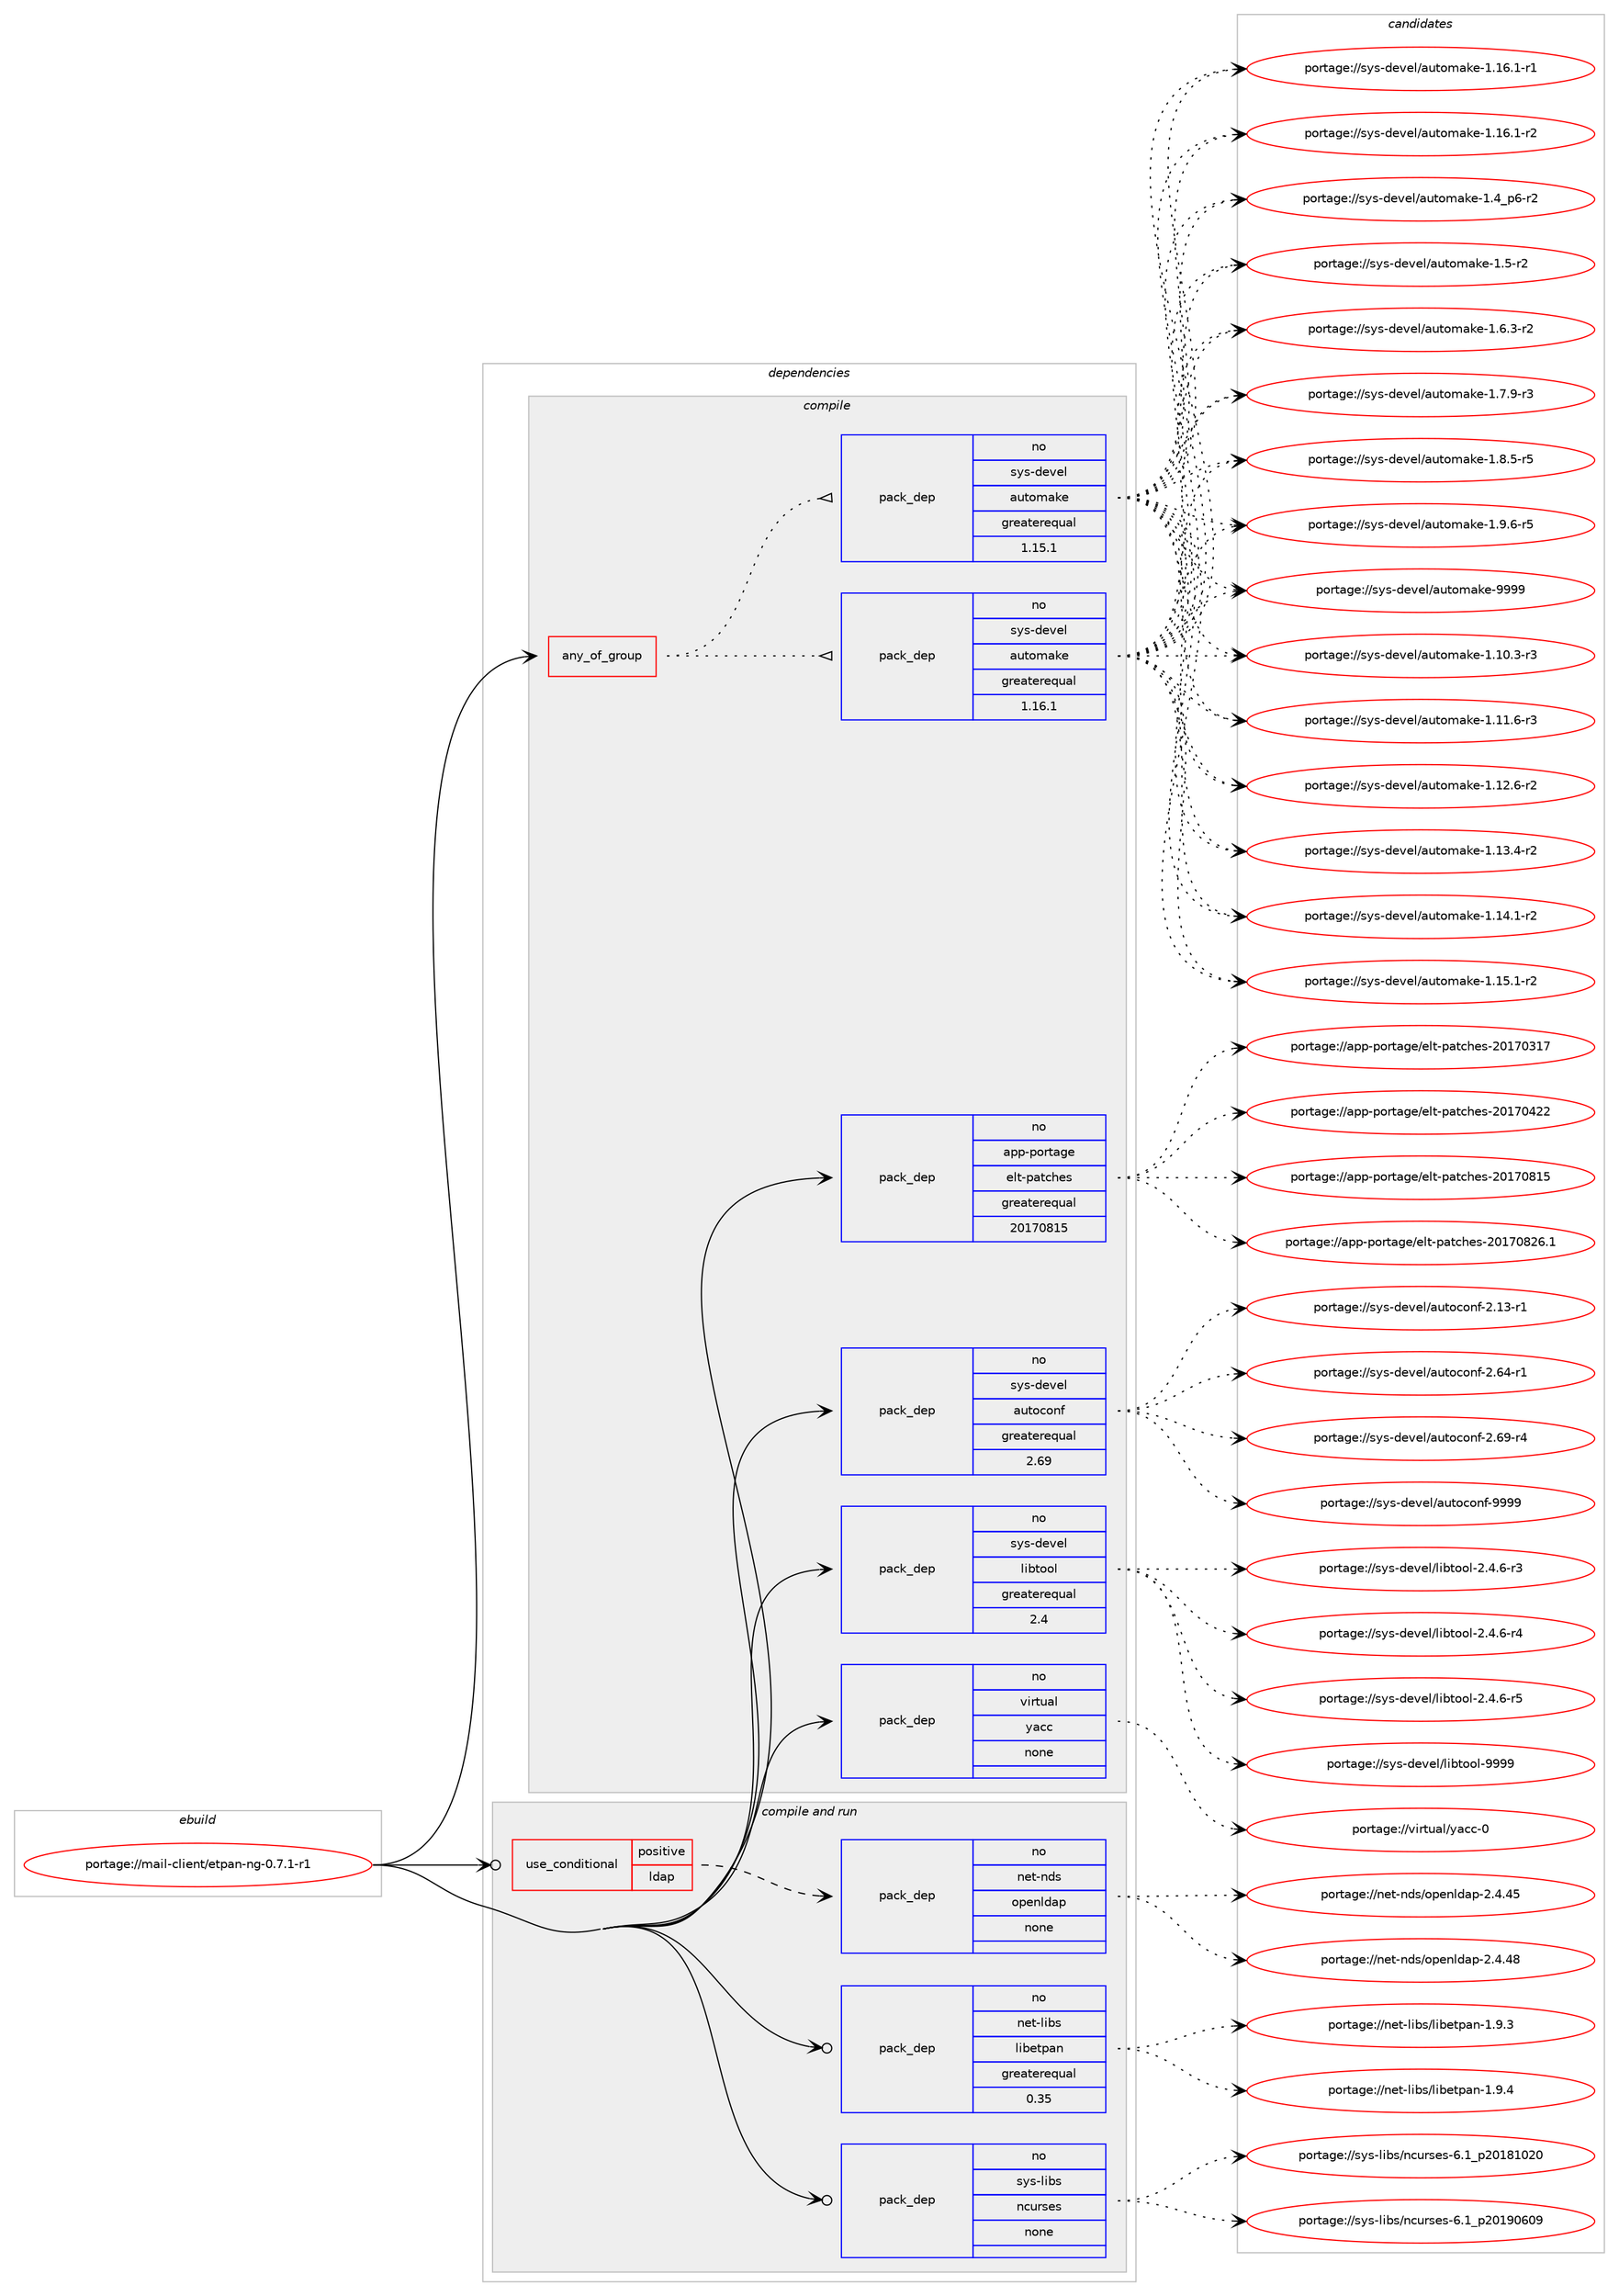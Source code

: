 digraph prolog {

# *************
# Graph options
# *************

newrank=true;
concentrate=true;
compound=true;
graph [rankdir=LR,fontname=Helvetica,fontsize=10,ranksep=1.5];#, ranksep=2.5, nodesep=0.2];
edge  [arrowhead=vee];
node  [fontname=Helvetica,fontsize=10];

# **********
# The ebuild
# **********

subgraph cluster_leftcol {
color=gray;
rank=same;
label=<<i>ebuild</i>>;
id [label="portage://mail-client/etpan-ng-0.7.1-r1", color=red, width=4, href="../mail-client/etpan-ng-0.7.1-r1.svg"];
}

# ****************
# The dependencies
# ****************

subgraph cluster_midcol {
color=gray;
label=<<i>dependencies</i>>;
subgraph cluster_compile {
fillcolor="#eeeeee";
style=filled;
label=<<i>compile</i>>;
subgraph any4732 {
dependency304074 [label=<<TABLE BORDER="0" CELLBORDER="1" CELLSPACING="0" CELLPADDING="4"><TR><TD CELLPADDING="10">any_of_group</TD></TR></TABLE>>, shape=none, color=red];subgraph pack222845 {
dependency304075 [label=<<TABLE BORDER="0" CELLBORDER="1" CELLSPACING="0" CELLPADDING="4" WIDTH="220"><TR><TD ROWSPAN="6" CELLPADDING="30">pack_dep</TD></TR><TR><TD WIDTH="110">no</TD></TR><TR><TD>sys-devel</TD></TR><TR><TD>automake</TD></TR><TR><TD>greaterequal</TD></TR><TR><TD>1.16.1</TD></TR></TABLE>>, shape=none, color=blue];
}
dependency304074:e -> dependency304075:w [weight=20,style="dotted",arrowhead="oinv"];
subgraph pack222846 {
dependency304076 [label=<<TABLE BORDER="0" CELLBORDER="1" CELLSPACING="0" CELLPADDING="4" WIDTH="220"><TR><TD ROWSPAN="6" CELLPADDING="30">pack_dep</TD></TR><TR><TD WIDTH="110">no</TD></TR><TR><TD>sys-devel</TD></TR><TR><TD>automake</TD></TR><TR><TD>greaterequal</TD></TR><TR><TD>1.15.1</TD></TR></TABLE>>, shape=none, color=blue];
}
dependency304074:e -> dependency304076:w [weight=20,style="dotted",arrowhead="oinv"];
}
id:e -> dependency304074:w [weight=20,style="solid",arrowhead="vee"];
subgraph pack222847 {
dependency304077 [label=<<TABLE BORDER="0" CELLBORDER="1" CELLSPACING="0" CELLPADDING="4" WIDTH="220"><TR><TD ROWSPAN="6" CELLPADDING="30">pack_dep</TD></TR><TR><TD WIDTH="110">no</TD></TR><TR><TD>app-portage</TD></TR><TR><TD>elt-patches</TD></TR><TR><TD>greaterequal</TD></TR><TR><TD>20170815</TD></TR></TABLE>>, shape=none, color=blue];
}
id:e -> dependency304077:w [weight=20,style="solid",arrowhead="vee"];
subgraph pack222848 {
dependency304078 [label=<<TABLE BORDER="0" CELLBORDER="1" CELLSPACING="0" CELLPADDING="4" WIDTH="220"><TR><TD ROWSPAN="6" CELLPADDING="30">pack_dep</TD></TR><TR><TD WIDTH="110">no</TD></TR><TR><TD>sys-devel</TD></TR><TR><TD>autoconf</TD></TR><TR><TD>greaterequal</TD></TR><TR><TD>2.69</TD></TR></TABLE>>, shape=none, color=blue];
}
id:e -> dependency304078:w [weight=20,style="solid",arrowhead="vee"];
subgraph pack222849 {
dependency304079 [label=<<TABLE BORDER="0" CELLBORDER="1" CELLSPACING="0" CELLPADDING="4" WIDTH="220"><TR><TD ROWSPAN="6" CELLPADDING="30">pack_dep</TD></TR><TR><TD WIDTH="110">no</TD></TR><TR><TD>sys-devel</TD></TR><TR><TD>libtool</TD></TR><TR><TD>greaterequal</TD></TR><TR><TD>2.4</TD></TR></TABLE>>, shape=none, color=blue];
}
id:e -> dependency304079:w [weight=20,style="solid",arrowhead="vee"];
subgraph pack222850 {
dependency304080 [label=<<TABLE BORDER="0" CELLBORDER="1" CELLSPACING="0" CELLPADDING="4" WIDTH="220"><TR><TD ROWSPAN="6" CELLPADDING="30">pack_dep</TD></TR><TR><TD WIDTH="110">no</TD></TR><TR><TD>virtual</TD></TR><TR><TD>yacc</TD></TR><TR><TD>none</TD></TR><TR><TD></TD></TR></TABLE>>, shape=none, color=blue];
}
id:e -> dependency304080:w [weight=20,style="solid",arrowhead="vee"];
}
subgraph cluster_compileandrun {
fillcolor="#eeeeee";
style=filled;
label=<<i>compile and run</i>>;
subgraph cond76396 {
dependency304081 [label=<<TABLE BORDER="0" CELLBORDER="1" CELLSPACING="0" CELLPADDING="4"><TR><TD ROWSPAN="3" CELLPADDING="10">use_conditional</TD></TR><TR><TD>positive</TD></TR><TR><TD>ldap</TD></TR></TABLE>>, shape=none, color=red];
subgraph pack222851 {
dependency304082 [label=<<TABLE BORDER="0" CELLBORDER="1" CELLSPACING="0" CELLPADDING="4" WIDTH="220"><TR><TD ROWSPAN="6" CELLPADDING="30">pack_dep</TD></TR><TR><TD WIDTH="110">no</TD></TR><TR><TD>net-nds</TD></TR><TR><TD>openldap</TD></TR><TR><TD>none</TD></TR><TR><TD></TD></TR></TABLE>>, shape=none, color=blue];
}
dependency304081:e -> dependency304082:w [weight=20,style="dashed",arrowhead="vee"];
}
id:e -> dependency304081:w [weight=20,style="solid",arrowhead="odotvee"];
subgraph pack222852 {
dependency304083 [label=<<TABLE BORDER="0" CELLBORDER="1" CELLSPACING="0" CELLPADDING="4" WIDTH="220"><TR><TD ROWSPAN="6" CELLPADDING="30">pack_dep</TD></TR><TR><TD WIDTH="110">no</TD></TR><TR><TD>net-libs</TD></TR><TR><TD>libetpan</TD></TR><TR><TD>greaterequal</TD></TR><TR><TD>0.35</TD></TR></TABLE>>, shape=none, color=blue];
}
id:e -> dependency304083:w [weight=20,style="solid",arrowhead="odotvee"];
subgraph pack222853 {
dependency304084 [label=<<TABLE BORDER="0" CELLBORDER="1" CELLSPACING="0" CELLPADDING="4" WIDTH="220"><TR><TD ROWSPAN="6" CELLPADDING="30">pack_dep</TD></TR><TR><TD WIDTH="110">no</TD></TR><TR><TD>sys-libs</TD></TR><TR><TD>ncurses</TD></TR><TR><TD>none</TD></TR><TR><TD></TD></TR></TABLE>>, shape=none, color=blue];
}
id:e -> dependency304084:w [weight=20,style="solid",arrowhead="odotvee"];
}
subgraph cluster_run {
fillcolor="#eeeeee";
style=filled;
label=<<i>run</i>>;
}
}

# **************
# The candidates
# **************

subgraph cluster_choices {
rank=same;
color=gray;
label=<<i>candidates</i>>;

subgraph choice222845 {
color=black;
nodesep=1;
choiceportage11512111545100101118101108479711711611110997107101454946494846514511451 [label="portage://sys-devel/automake-1.10.3-r3", color=red, width=4,href="../sys-devel/automake-1.10.3-r3.svg"];
choiceportage11512111545100101118101108479711711611110997107101454946494946544511451 [label="portage://sys-devel/automake-1.11.6-r3", color=red, width=4,href="../sys-devel/automake-1.11.6-r3.svg"];
choiceportage11512111545100101118101108479711711611110997107101454946495046544511450 [label="portage://sys-devel/automake-1.12.6-r2", color=red, width=4,href="../sys-devel/automake-1.12.6-r2.svg"];
choiceportage11512111545100101118101108479711711611110997107101454946495146524511450 [label="portage://sys-devel/automake-1.13.4-r2", color=red, width=4,href="../sys-devel/automake-1.13.4-r2.svg"];
choiceportage11512111545100101118101108479711711611110997107101454946495246494511450 [label="portage://sys-devel/automake-1.14.1-r2", color=red, width=4,href="../sys-devel/automake-1.14.1-r2.svg"];
choiceportage11512111545100101118101108479711711611110997107101454946495346494511450 [label="portage://sys-devel/automake-1.15.1-r2", color=red, width=4,href="../sys-devel/automake-1.15.1-r2.svg"];
choiceportage11512111545100101118101108479711711611110997107101454946495446494511449 [label="portage://sys-devel/automake-1.16.1-r1", color=red, width=4,href="../sys-devel/automake-1.16.1-r1.svg"];
choiceportage11512111545100101118101108479711711611110997107101454946495446494511450 [label="portage://sys-devel/automake-1.16.1-r2", color=red, width=4,href="../sys-devel/automake-1.16.1-r2.svg"];
choiceportage115121115451001011181011084797117116111109971071014549465295112544511450 [label="portage://sys-devel/automake-1.4_p6-r2", color=red, width=4,href="../sys-devel/automake-1.4_p6-r2.svg"];
choiceportage11512111545100101118101108479711711611110997107101454946534511450 [label="portage://sys-devel/automake-1.5-r2", color=red, width=4,href="../sys-devel/automake-1.5-r2.svg"];
choiceportage115121115451001011181011084797117116111109971071014549465446514511450 [label="portage://sys-devel/automake-1.6.3-r2", color=red, width=4,href="../sys-devel/automake-1.6.3-r2.svg"];
choiceportage115121115451001011181011084797117116111109971071014549465546574511451 [label="portage://sys-devel/automake-1.7.9-r3", color=red, width=4,href="../sys-devel/automake-1.7.9-r3.svg"];
choiceportage115121115451001011181011084797117116111109971071014549465646534511453 [label="portage://sys-devel/automake-1.8.5-r5", color=red, width=4,href="../sys-devel/automake-1.8.5-r5.svg"];
choiceportage115121115451001011181011084797117116111109971071014549465746544511453 [label="portage://sys-devel/automake-1.9.6-r5", color=red, width=4,href="../sys-devel/automake-1.9.6-r5.svg"];
choiceportage115121115451001011181011084797117116111109971071014557575757 [label="portage://sys-devel/automake-9999", color=red, width=4,href="../sys-devel/automake-9999.svg"];
dependency304075:e -> choiceportage11512111545100101118101108479711711611110997107101454946494846514511451:w [style=dotted,weight="100"];
dependency304075:e -> choiceportage11512111545100101118101108479711711611110997107101454946494946544511451:w [style=dotted,weight="100"];
dependency304075:e -> choiceportage11512111545100101118101108479711711611110997107101454946495046544511450:w [style=dotted,weight="100"];
dependency304075:e -> choiceportage11512111545100101118101108479711711611110997107101454946495146524511450:w [style=dotted,weight="100"];
dependency304075:e -> choiceportage11512111545100101118101108479711711611110997107101454946495246494511450:w [style=dotted,weight="100"];
dependency304075:e -> choiceportage11512111545100101118101108479711711611110997107101454946495346494511450:w [style=dotted,weight="100"];
dependency304075:e -> choiceportage11512111545100101118101108479711711611110997107101454946495446494511449:w [style=dotted,weight="100"];
dependency304075:e -> choiceportage11512111545100101118101108479711711611110997107101454946495446494511450:w [style=dotted,weight="100"];
dependency304075:e -> choiceportage115121115451001011181011084797117116111109971071014549465295112544511450:w [style=dotted,weight="100"];
dependency304075:e -> choiceportage11512111545100101118101108479711711611110997107101454946534511450:w [style=dotted,weight="100"];
dependency304075:e -> choiceportage115121115451001011181011084797117116111109971071014549465446514511450:w [style=dotted,weight="100"];
dependency304075:e -> choiceportage115121115451001011181011084797117116111109971071014549465546574511451:w [style=dotted,weight="100"];
dependency304075:e -> choiceportage115121115451001011181011084797117116111109971071014549465646534511453:w [style=dotted,weight="100"];
dependency304075:e -> choiceportage115121115451001011181011084797117116111109971071014549465746544511453:w [style=dotted,weight="100"];
dependency304075:e -> choiceportage115121115451001011181011084797117116111109971071014557575757:w [style=dotted,weight="100"];
}
subgraph choice222846 {
color=black;
nodesep=1;
choiceportage11512111545100101118101108479711711611110997107101454946494846514511451 [label="portage://sys-devel/automake-1.10.3-r3", color=red, width=4,href="../sys-devel/automake-1.10.3-r3.svg"];
choiceportage11512111545100101118101108479711711611110997107101454946494946544511451 [label="portage://sys-devel/automake-1.11.6-r3", color=red, width=4,href="../sys-devel/automake-1.11.6-r3.svg"];
choiceportage11512111545100101118101108479711711611110997107101454946495046544511450 [label="portage://sys-devel/automake-1.12.6-r2", color=red, width=4,href="../sys-devel/automake-1.12.6-r2.svg"];
choiceportage11512111545100101118101108479711711611110997107101454946495146524511450 [label="portage://sys-devel/automake-1.13.4-r2", color=red, width=4,href="../sys-devel/automake-1.13.4-r2.svg"];
choiceportage11512111545100101118101108479711711611110997107101454946495246494511450 [label="portage://sys-devel/automake-1.14.1-r2", color=red, width=4,href="../sys-devel/automake-1.14.1-r2.svg"];
choiceportage11512111545100101118101108479711711611110997107101454946495346494511450 [label="portage://sys-devel/automake-1.15.1-r2", color=red, width=4,href="../sys-devel/automake-1.15.1-r2.svg"];
choiceportage11512111545100101118101108479711711611110997107101454946495446494511449 [label="portage://sys-devel/automake-1.16.1-r1", color=red, width=4,href="../sys-devel/automake-1.16.1-r1.svg"];
choiceportage11512111545100101118101108479711711611110997107101454946495446494511450 [label="portage://sys-devel/automake-1.16.1-r2", color=red, width=4,href="../sys-devel/automake-1.16.1-r2.svg"];
choiceportage115121115451001011181011084797117116111109971071014549465295112544511450 [label="portage://sys-devel/automake-1.4_p6-r2", color=red, width=4,href="../sys-devel/automake-1.4_p6-r2.svg"];
choiceportage11512111545100101118101108479711711611110997107101454946534511450 [label="portage://sys-devel/automake-1.5-r2", color=red, width=4,href="../sys-devel/automake-1.5-r2.svg"];
choiceportage115121115451001011181011084797117116111109971071014549465446514511450 [label="portage://sys-devel/automake-1.6.3-r2", color=red, width=4,href="../sys-devel/automake-1.6.3-r2.svg"];
choiceportage115121115451001011181011084797117116111109971071014549465546574511451 [label="portage://sys-devel/automake-1.7.9-r3", color=red, width=4,href="../sys-devel/automake-1.7.9-r3.svg"];
choiceportage115121115451001011181011084797117116111109971071014549465646534511453 [label="portage://sys-devel/automake-1.8.5-r5", color=red, width=4,href="../sys-devel/automake-1.8.5-r5.svg"];
choiceportage115121115451001011181011084797117116111109971071014549465746544511453 [label="portage://sys-devel/automake-1.9.6-r5", color=red, width=4,href="../sys-devel/automake-1.9.6-r5.svg"];
choiceportage115121115451001011181011084797117116111109971071014557575757 [label="portage://sys-devel/automake-9999", color=red, width=4,href="../sys-devel/automake-9999.svg"];
dependency304076:e -> choiceportage11512111545100101118101108479711711611110997107101454946494846514511451:w [style=dotted,weight="100"];
dependency304076:e -> choiceportage11512111545100101118101108479711711611110997107101454946494946544511451:w [style=dotted,weight="100"];
dependency304076:e -> choiceportage11512111545100101118101108479711711611110997107101454946495046544511450:w [style=dotted,weight="100"];
dependency304076:e -> choiceportage11512111545100101118101108479711711611110997107101454946495146524511450:w [style=dotted,weight="100"];
dependency304076:e -> choiceportage11512111545100101118101108479711711611110997107101454946495246494511450:w [style=dotted,weight="100"];
dependency304076:e -> choiceportage11512111545100101118101108479711711611110997107101454946495346494511450:w [style=dotted,weight="100"];
dependency304076:e -> choiceportage11512111545100101118101108479711711611110997107101454946495446494511449:w [style=dotted,weight="100"];
dependency304076:e -> choiceportage11512111545100101118101108479711711611110997107101454946495446494511450:w [style=dotted,weight="100"];
dependency304076:e -> choiceportage115121115451001011181011084797117116111109971071014549465295112544511450:w [style=dotted,weight="100"];
dependency304076:e -> choiceportage11512111545100101118101108479711711611110997107101454946534511450:w [style=dotted,weight="100"];
dependency304076:e -> choiceportage115121115451001011181011084797117116111109971071014549465446514511450:w [style=dotted,weight="100"];
dependency304076:e -> choiceportage115121115451001011181011084797117116111109971071014549465546574511451:w [style=dotted,weight="100"];
dependency304076:e -> choiceportage115121115451001011181011084797117116111109971071014549465646534511453:w [style=dotted,weight="100"];
dependency304076:e -> choiceportage115121115451001011181011084797117116111109971071014549465746544511453:w [style=dotted,weight="100"];
dependency304076:e -> choiceportage115121115451001011181011084797117116111109971071014557575757:w [style=dotted,weight="100"];
}
subgraph choice222847 {
color=black;
nodesep=1;
choiceportage97112112451121111141169710310147101108116451129711699104101115455048495548514955 [label="portage://app-portage/elt-patches-20170317", color=red, width=4,href="../app-portage/elt-patches-20170317.svg"];
choiceportage97112112451121111141169710310147101108116451129711699104101115455048495548525050 [label="portage://app-portage/elt-patches-20170422", color=red, width=4,href="../app-portage/elt-patches-20170422.svg"];
choiceportage97112112451121111141169710310147101108116451129711699104101115455048495548564953 [label="portage://app-portage/elt-patches-20170815", color=red, width=4,href="../app-portage/elt-patches-20170815.svg"];
choiceportage971121124511211111411697103101471011081164511297116991041011154550484955485650544649 [label="portage://app-portage/elt-patches-20170826.1", color=red, width=4,href="../app-portage/elt-patches-20170826.1.svg"];
dependency304077:e -> choiceportage97112112451121111141169710310147101108116451129711699104101115455048495548514955:w [style=dotted,weight="100"];
dependency304077:e -> choiceportage97112112451121111141169710310147101108116451129711699104101115455048495548525050:w [style=dotted,weight="100"];
dependency304077:e -> choiceportage97112112451121111141169710310147101108116451129711699104101115455048495548564953:w [style=dotted,weight="100"];
dependency304077:e -> choiceportage971121124511211111411697103101471011081164511297116991041011154550484955485650544649:w [style=dotted,weight="100"];
}
subgraph choice222848 {
color=black;
nodesep=1;
choiceportage1151211154510010111810110847971171161119911111010245504649514511449 [label="portage://sys-devel/autoconf-2.13-r1", color=red, width=4,href="../sys-devel/autoconf-2.13-r1.svg"];
choiceportage1151211154510010111810110847971171161119911111010245504654524511449 [label="portage://sys-devel/autoconf-2.64-r1", color=red, width=4,href="../sys-devel/autoconf-2.64-r1.svg"];
choiceportage1151211154510010111810110847971171161119911111010245504654574511452 [label="portage://sys-devel/autoconf-2.69-r4", color=red, width=4,href="../sys-devel/autoconf-2.69-r4.svg"];
choiceportage115121115451001011181011084797117116111991111101024557575757 [label="portage://sys-devel/autoconf-9999", color=red, width=4,href="../sys-devel/autoconf-9999.svg"];
dependency304078:e -> choiceportage1151211154510010111810110847971171161119911111010245504649514511449:w [style=dotted,weight="100"];
dependency304078:e -> choiceportage1151211154510010111810110847971171161119911111010245504654524511449:w [style=dotted,weight="100"];
dependency304078:e -> choiceportage1151211154510010111810110847971171161119911111010245504654574511452:w [style=dotted,weight="100"];
dependency304078:e -> choiceportage115121115451001011181011084797117116111991111101024557575757:w [style=dotted,weight="100"];
}
subgraph choice222849 {
color=black;
nodesep=1;
choiceportage1151211154510010111810110847108105981161111111084550465246544511451 [label="portage://sys-devel/libtool-2.4.6-r3", color=red, width=4,href="../sys-devel/libtool-2.4.6-r3.svg"];
choiceportage1151211154510010111810110847108105981161111111084550465246544511452 [label="portage://sys-devel/libtool-2.4.6-r4", color=red, width=4,href="../sys-devel/libtool-2.4.6-r4.svg"];
choiceportage1151211154510010111810110847108105981161111111084550465246544511453 [label="portage://sys-devel/libtool-2.4.6-r5", color=red, width=4,href="../sys-devel/libtool-2.4.6-r5.svg"];
choiceportage1151211154510010111810110847108105981161111111084557575757 [label="portage://sys-devel/libtool-9999", color=red, width=4,href="../sys-devel/libtool-9999.svg"];
dependency304079:e -> choiceportage1151211154510010111810110847108105981161111111084550465246544511451:w [style=dotted,weight="100"];
dependency304079:e -> choiceportage1151211154510010111810110847108105981161111111084550465246544511452:w [style=dotted,weight="100"];
dependency304079:e -> choiceportage1151211154510010111810110847108105981161111111084550465246544511453:w [style=dotted,weight="100"];
dependency304079:e -> choiceportage1151211154510010111810110847108105981161111111084557575757:w [style=dotted,weight="100"];
}
subgraph choice222850 {
color=black;
nodesep=1;
choiceportage11810511411611797108471219799994548 [label="portage://virtual/yacc-0", color=red, width=4,href="../virtual/yacc-0.svg"];
dependency304080:e -> choiceportage11810511411611797108471219799994548:w [style=dotted,weight="100"];
}
subgraph choice222851 {
color=black;
nodesep=1;
choiceportage11010111645110100115471111121011101081009711245504652465253 [label="portage://net-nds/openldap-2.4.45", color=red, width=4,href="../net-nds/openldap-2.4.45.svg"];
choiceportage11010111645110100115471111121011101081009711245504652465256 [label="portage://net-nds/openldap-2.4.48", color=red, width=4,href="../net-nds/openldap-2.4.48.svg"];
dependency304082:e -> choiceportage11010111645110100115471111121011101081009711245504652465253:w [style=dotted,weight="100"];
dependency304082:e -> choiceportage11010111645110100115471111121011101081009711245504652465256:w [style=dotted,weight="100"];
}
subgraph choice222852 {
color=black;
nodesep=1;
choiceportage1101011164510810598115471081059810111611297110454946574651 [label="portage://net-libs/libetpan-1.9.3", color=red, width=4,href="../net-libs/libetpan-1.9.3.svg"];
choiceportage1101011164510810598115471081059810111611297110454946574652 [label="portage://net-libs/libetpan-1.9.4", color=red, width=4,href="../net-libs/libetpan-1.9.4.svg"];
dependency304083:e -> choiceportage1101011164510810598115471081059810111611297110454946574651:w [style=dotted,weight="100"];
dependency304083:e -> choiceportage1101011164510810598115471081059810111611297110454946574652:w [style=dotted,weight="100"];
}
subgraph choice222853 {
color=black;
nodesep=1;
choiceportage1151211154510810598115471109911711411510111545544649951125048495649485048 [label="portage://sys-libs/ncurses-6.1_p20181020", color=red, width=4,href="../sys-libs/ncurses-6.1_p20181020.svg"];
choiceportage1151211154510810598115471109911711411510111545544649951125048495748544857 [label="portage://sys-libs/ncurses-6.1_p20190609", color=red, width=4,href="../sys-libs/ncurses-6.1_p20190609.svg"];
dependency304084:e -> choiceportage1151211154510810598115471109911711411510111545544649951125048495649485048:w [style=dotted,weight="100"];
dependency304084:e -> choiceportage1151211154510810598115471109911711411510111545544649951125048495748544857:w [style=dotted,weight="100"];
}
}

}
